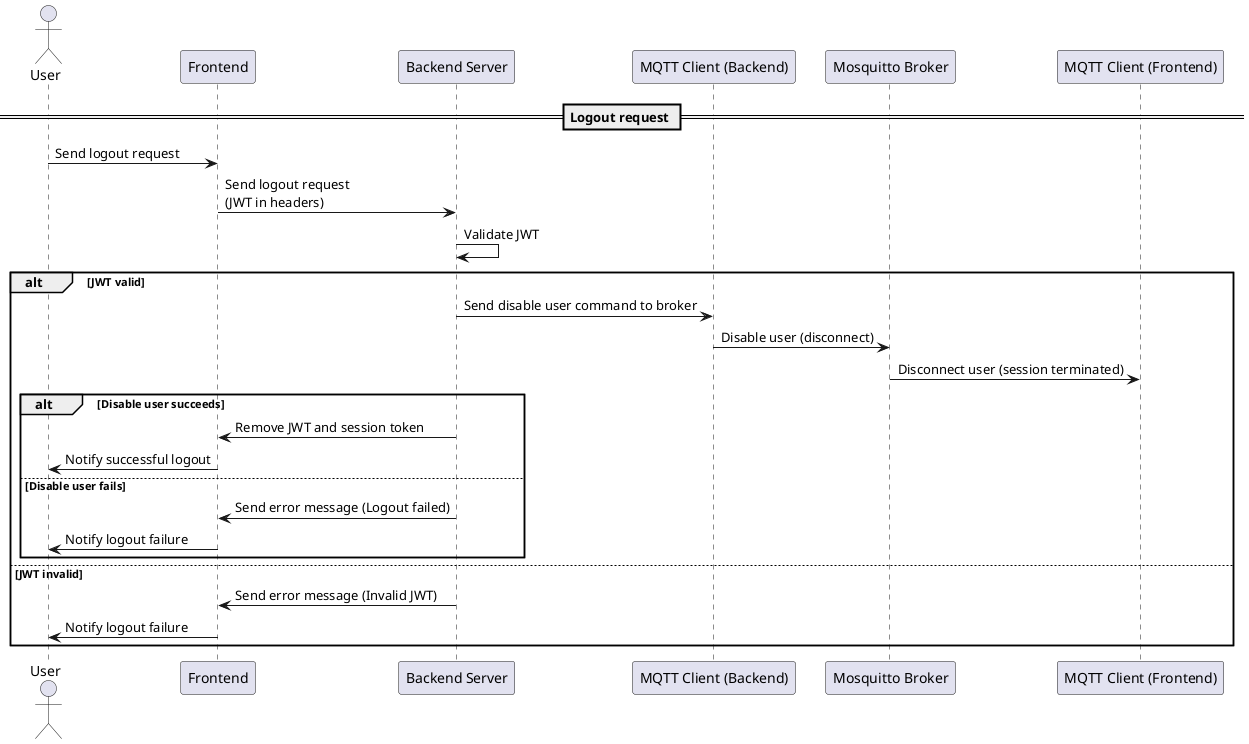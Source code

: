 ﻿@startuml
actor User

participant Frontend
participant "Backend Server" as Backend
participant "MQTT Client (Backend)" as MQTT_Backend
participant "Mosquitto Broker" as Broker
participant "MQTT Client (Frontend)" as MQTT_Frontend

== Logout request ==
User -> Frontend: Send logout request
Frontend -> Backend: Send logout request\n(JWT in headers)
Backend -> Backend: Validate JWT

alt JWT valid
    Backend -> MQTT_Backend: Send disable user command to broker

    MQTT_Backend -> Broker: Disable user (disconnect)
    Broker -> MQTT_Frontend: Disconnect user (session terminated)

    alt Disable user succeeds
        Backend -> Frontend: Remove JWT and session token
        Frontend -> User: Notify successful logout
    else Disable user fails
        Backend -> Frontend: Send error message (Logout failed)
        Frontend -> User: Notify logout failure
    end
else JWT invalid
    Backend -> Frontend: Send error message (Invalid JWT)
    Frontend -> User: Notify logout failure
end

@enduml
